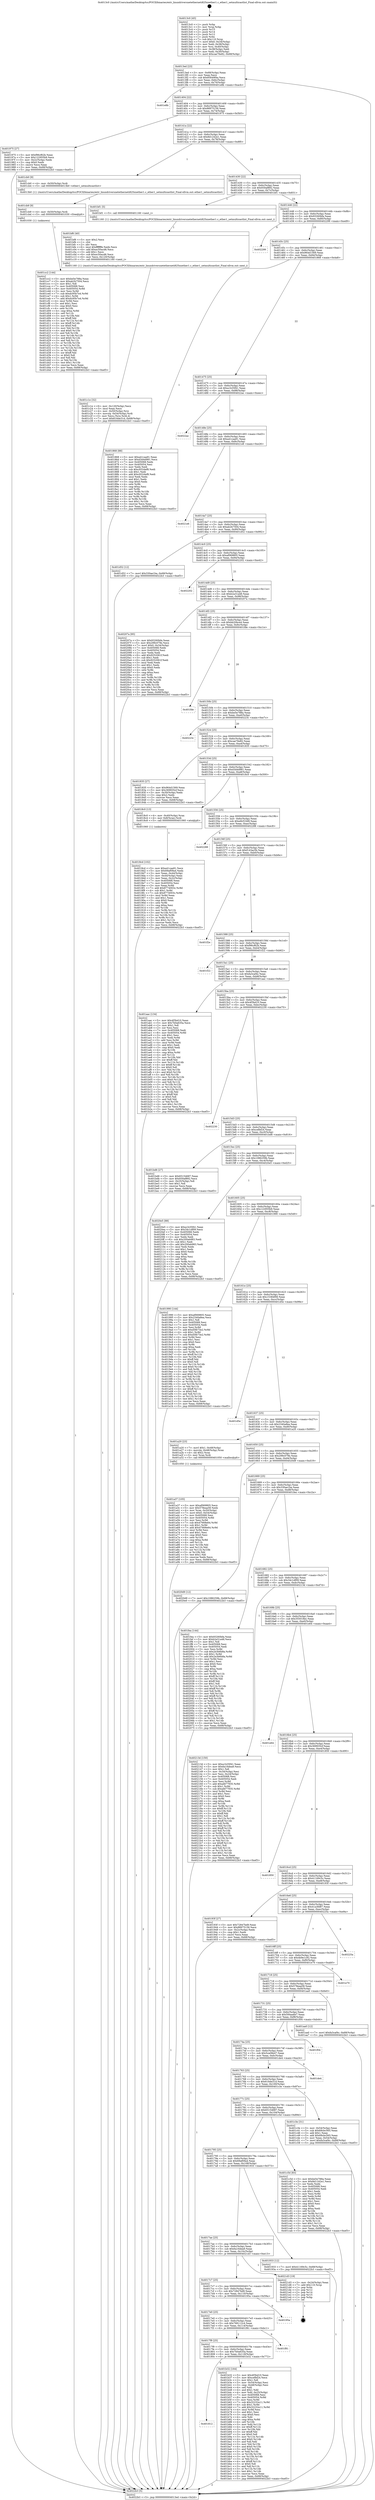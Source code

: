 digraph "0x4013c0" {
  label = "0x4013c0 (/mnt/c/Users/mathe/Desktop/tcc/POCII/binaries/extr_linuxdriversnetetherneti825xxether1.c_ether1_setmulticastlist_Final-ollvm.out::main(0))"
  labelloc = "t"
  node[shape=record]

  Entry [label="",width=0.3,height=0.3,shape=circle,fillcolor=black,style=filled]
  "0x4013ed" [label="{
     0x4013ed [23]\l
     | [instrs]\l
     &nbsp;&nbsp;0x4013ed \<+3\>: mov -0x68(%rbp),%eax\l
     &nbsp;&nbsp;0x4013f0 \<+2\>: mov %eax,%ecx\l
     &nbsp;&nbsp;0x4013f2 \<+6\>: sub $0x85649f4a,%ecx\l
     &nbsp;&nbsp;0x4013f8 \<+3\>: mov %eax,-0x6c(%rbp)\l
     &nbsp;&nbsp;0x4013fb \<+3\>: mov %ecx,-0x70(%rbp)\l
     &nbsp;&nbsp;0x4013fe \<+6\>: je 0000000000401e8b \<main+0xacb\>\l
  }"]
  "0x401e8b" [label="{
     0x401e8b\l
  }", style=dashed]
  "0x401404" [label="{
     0x401404 [22]\l
     | [instrs]\l
     &nbsp;&nbsp;0x401404 \<+5\>: jmp 0000000000401409 \<main+0x49\>\l
     &nbsp;&nbsp;0x401409 \<+3\>: mov -0x6c(%rbp),%eax\l
     &nbsp;&nbsp;0x40140c \<+5\>: sub $0x88975156,%eax\l
     &nbsp;&nbsp;0x401411 \<+3\>: mov %eax,-0x74(%rbp)\l
     &nbsp;&nbsp;0x401414 \<+6\>: je 0000000000401975 \<main+0x5b5\>\l
  }"]
  Exit [label="",width=0.3,height=0.3,shape=circle,fillcolor=black,style=filled,peripheries=2]
  "0x401975" [label="{
     0x401975 [27]\l
     | [instrs]\l
     &nbsp;&nbsp;0x401975 \<+5\>: mov $0xf96cf62b,%eax\l
     &nbsp;&nbsp;0x40197a \<+5\>: mov $0x122955b9,%ecx\l
     &nbsp;&nbsp;0x40197f \<+3\>: mov -0x2c(%rbp),%edx\l
     &nbsp;&nbsp;0x401982 \<+3\>: cmp $0x0,%edx\l
     &nbsp;&nbsp;0x401985 \<+3\>: cmove %ecx,%eax\l
     &nbsp;&nbsp;0x401988 \<+3\>: mov %eax,-0x68(%rbp)\l
     &nbsp;&nbsp;0x40198b \<+5\>: jmp 00000000004022b3 \<main+0xef3\>\l
  }"]
  "0x40141a" [label="{
     0x40141a [22]\l
     | [instrs]\l
     &nbsp;&nbsp;0x40141a \<+5\>: jmp 000000000040141f \<main+0x5f\>\l
     &nbsp;&nbsp;0x40141f \<+3\>: mov -0x6c(%rbp),%eax\l
     &nbsp;&nbsp;0x401422 \<+5\>: sub $0x8d1242e1,%eax\l
     &nbsp;&nbsp;0x401427 \<+3\>: mov %eax,-0x78(%rbp)\l
     &nbsp;&nbsp;0x40142a \<+6\>: je 0000000000401cb0 \<main+0x8f0\>\l
  }"]
  "0x401cc2" [label="{
     0x401cc2 [144]\l
     | [instrs]\l
     &nbsp;&nbsp;0x401cc2 \<+5\>: mov $0xbe5e788a,%eax\l
     &nbsp;&nbsp;0x401cc7 \<+5\>: mov $0xab2b7504,%ecx\l
     &nbsp;&nbsp;0x401ccc \<+2\>: mov $0x1,%dl\l
     &nbsp;&nbsp;0x401cce \<+7\>: mov 0x405068,%esi\l
     &nbsp;&nbsp;0x401cd5 \<+8\>: mov 0x405054,%r8d\l
     &nbsp;&nbsp;0x401cdd \<+3\>: mov %esi,%r9d\l
     &nbsp;&nbsp;0x401ce0 \<+7\>: sub $0xdc95b7e4,%r9d\l
     &nbsp;&nbsp;0x401ce7 \<+4\>: sub $0x1,%r9d\l
     &nbsp;&nbsp;0x401ceb \<+7\>: add $0xdc95b7e4,%r9d\l
     &nbsp;&nbsp;0x401cf2 \<+4\>: imul %r9d,%esi\l
     &nbsp;&nbsp;0x401cf6 \<+3\>: and $0x1,%esi\l
     &nbsp;&nbsp;0x401cf9 \<+3\>: cmp $0x0,%esi\l
     &nbsp;&nbsp;0x401cfc \<+4\>: sete %r10b\l
     &nbsp;&nbsp;0x401d00 \<+4\>: cmp $0xa,%r8d\l
     &nbsp;&nbsp;0x401d04 \<+4\>: setl %r11b\l
     &nbsp;&nbsp;0x401d08 \<+3\>: mov %r10b,%bl\l
     &nbsp;&nbsp;0x401d0b \<+3\>: xor $0xff,%bl\l
     &nbsp;&nbsp;0x401d0e \<+3\>: mov %r11b,%r14b\l
     &nbsp;&nbsp;0x401d11 \<+4\>: xor $0xff,%r14b\l
     &nbsp;&nbsp;0x401d15 \<+3\>: xor $0x0,%dl\l
     &nbsp;&nbsp;0x401d18 \<+3\>: mov %bl,%r15b\l
     &nbsp;&nbsp;0x401d1b \<+4\>: and $0x0,%r15b\l
     &nbsp;&nbsp;0x401d1f \<+3\>: and %dl,%r10b\l
     &nbsp;&nbsp;0x401d22 \<+3\>: mov %r14b,%r12b\l
     &nbsp;&nbsp;0x401d25 \<+4\>: and $0x0,%r12b\l
     &nbsp;&nbsp;0x401d29 \<+3\>: and %dl,%r11b\l
     &nbsp;&nbsp;0x401d2c \<+3\>: or %r10b,%r15b\l
     &nbsp;&nbsp;0x401d2f \<+3\>: or %r11b,%r12b\l
     &nbsp;&nbsp;0x401d32 \<+3\>: xor %r12b,%r15b\l
     &nbsp;&nbsp;0x401d35 \<+3\>: or %r14b,%bl\l
     &nbsp;&nbsp;0x401d38 \<+3\>: xor $0xff,%bl\l
     &nbsp;&nbsp;0x401d3b \<+3\>: or $0x0,%dl\l
     &nbsp;&nbsp;0x401d3e \<+2\>: and %dl,%bl\l
     &nbsp;&nbsp;0x401d40 \<+3\>: or %bl,%r15b\l
     &nbsp;&nbsp;0x401d43 \<+4\>: test $0x1,%r15b\l
     &nbsp;&nbsp;0x401d47 \<+3\>: cmovne %ecx,%eax\l
     &nbsp;&nbsp;0x401d4a \<+3\>: mov %eax,-0x68(%rbp)\l
     &nbsp;&nbsp;0x401d4d \<+5\>: jmp 00000000004022b3 \<main+0xef3\>\l
  }"]
  "0x401cb0" [label="{
     0x401cb0 [9]\l
     | [instrs]\l
     &nbsp;&nbsp;0x401cb0 \<+4\>: mov -0x50(%rbp),%rdi\l
     &nbsp;&nbsp;0x401cb4 \<+5\>: call 00000000004013b0 \<ether1_setmulticastlist\>\l
     | [calls]\l
     &nbsp;&nbsp;0x4013b0 \{1\} (/mnt/c/Users/mathe/Desktop/tcc/POCII/binaries/extr_linuxdriversnetetherneti825xxether1.c_ether1_setmulticastlist_Final-ollvm.out::ether1_setmulticastlist)\l
  }"]
  "0x401430" [label="{
     0x401430 [22]\l
     | [instrs]\l
     &nbsp;&nbsp;0x401430 \<+5\>: jmp 0000000000401435 \<main+0x75\>\l
     &nbsp;&nbsp;0x401435 \<+3\>: mov -0x6c(%rbp),%eax\l
     &nbsp;&nbsp;0x401438 \<+5\>: sub $0x930af892,%eax\l
     &nbsp;&nbsp;0x40143d \<+3\>: mov %eax,-0x7c(%rbp)\l
     &nbsp;&nbsp;0x401440 \<+6\>: je 0000000000401bf1 \<main+0x831\>\l
  }"]
  "0x401cb9" [label="{
     0x401cb9 [9]\l
     | [instrs]\l
     &nbsp;&nbsp;0x401cb9 \<+4\>: mov -0x50(%rbp),%rdi\l
     &nbsp;&nbsp;0x401cbd \<+5\>: call 0000000000401030 \<free@plt\>\l
     | [calls]\l
     &nbsp;&nbsp;0x401030 \{1\} (unknown)\l
  }"]
  "0x401bf1" [label="{
     0x401bf1 [5]\l
     | [instrs]\l
     &nbsp;&nbsp;0x401bf1 \<+5\>: call 0000000000401160 \<next_i\>\l
     | [calls]\l
     &nbsp;&nbsp;0x401160 \{1\} (/mnt/c/Users/mathe/Desktop/tcc/POCII/binaries/extr_linuxdriversnetetherneti825xxether1.c_ether1_setmulticastlist_Final-ollvm.out::next_i)\l
  }"]
  "0x401446" [label="{
     0x401446 [22]\l
     | [instrs]\l
     &nbsp;&nbsp;0x401446 \<+5\>: jmp 000000000040144b \<main+0x8b\>\l
     &nbsp;&nbsp;0x40144b \<+3\>: mov -0x6c(%rbp),%eax\l
     &nbsp;&nbsp;0x40144e \<+5\>: sub $0x93260bfa,%eax\l
     &nbsp;&nbsp;0x401453 \<+3\>: mov %eax,-0x80(%rbp)\l
     &nbsp;&nbsp;0x401456 \<+6\>: je 0000000000402299 \<main+0xed9\>\l
  }"]
  "0x401c1e" [label="{
     0x401c1e [32]\l
     | [instrs]\l
     &nbsp;&nbsp;0x401c1e \<+6\>: mov -0x120(%rbp),%ecx\l
     &nbsp;&nbsp;0x401c24 \<+3\>: imul %eax,%ecx\l
     &nbsp;&nbsp;0x401c27 \<+4\>: mov -0x50(%rbp),%rsi\l
     &nbsp;&nbsp;0x401c2b \<+4\>: movslq -0x54(%rbp),%rdi\l
     &nbsp;&nbsp;0x401c2f \<+3\>: mov %ecx,(%rsi,%rdi,4)\l
     &nbsp;&nbsp;0x401c32 \<+7\>: movl $0x616de31d,-0x68(%rbp)\l
     &nbsp;&nbsp;0x401c39 \<+5\>: jmp 00000000004022b3 \<main+0xef3\>\l
  }"]
  "0x402299" [label="{
     0x402299\l
  }", style=dashed]
  "0x40145c" [label="{
     0x40145c [25]\l
     | [instrs]\l
     &nbsp;&nbsp;0x40145c \<+5\>: jmp 0000000000401461 \<main+0xa1\>\l
     &nbsp;&nbsp;0x401461 \<+3\>: mov -0x6c(%rbp),%eax\l
     &nbsp;&nbsp;0x401464 \<+5\>: sub $0x964d1569,%eax\l
     &nbsp;&nbsp;0x401469 \<+6\>: mov %eax,-0x84(%rbp)\l
     &nbsp;&nbsp;0x40146f \<+6\>: je 0000000000401868 \<main+0x4a8\>\l
  }"]
  "0x401bf6" [label="{
     0x401bf6 [40]\l
     | [instrs]\l
     &nbsp;&nbsp;0x401bf6 \<+5\>: mov $0x2,%ecx\l
     &nbsp;&nbsp;0x401bfb \<+1\>: cltd\l
     &nbsp;&nbsp;0x401bfc \<+2\>: idiv %ecx\l
     &nbsp;&nbsp;0x401bfe \<+6\>: imul $0xfffffffe,%edx,%ecx\l
     &nbsp;&nbsp;0x401c04 \<+6\>: add $0xec50acd6,%ecx\l
     &nbsp;&nbsp;0x401c0a \<+3\>: add $0x1,%ecx\l
     &nbsp;&nbsp;0x401c0d \<+6\>: sub $0xec50acd6,%ecx\l
     &nbsp;&nbsp;0x401c13 \<+6\>: mov %ecx,-0x120(%rbp)\l
     &nbsp;&nbsp;0x401c19 \<+5\>: call 0000000000401160 \<next_i\>\l
     | [calls]\l
     &nbsp;&nbsp;0x401160 \{1\} (/mnt/c/Users/mathe/Desktop/tcc/POCII/binaries/extr_linuxdriversnetetherneti825xxether1.c_ether1_setmulticastlist_Final-ollvm.out::next_i)\l
  }"]
  "0x401868" [label="{
     0x401868 [88]\l
     | [instrs]\l
     &nbsp;&nbsp;0x401868 \<+5\>: mov $0xa41caa91,%eax\l
     &nbsp;&nbsp;0x40186d \<+5\>: mov $0xd3d4d981,%ecx\l
     &nbsp;&nbsp;0x401872 \<+7\>: mov 0x405068,%edx\l
     &nbsp;&nbsp;0x401879 \<+7\>: mov 0x405054,%esi\l
     &nbsp;&nbsp;0x401880 \<+2\>: mov %edx,%edi\l
     &nbsp;&nbsp;0x401882 \<+6\>: sub $0xc932def8,%edi\l
     &nbsp;&nbsp;0x401888 \<+3\>: sub $0x1,%edi\l
     &nbsp;&nbsp;0x40188b \<+6\>: add $0xc932def8,%edi\l
     &nbsp;&nbsp;0x401891 \<+3\>: imul %edi,%edx\l
     &nbsp;&nbsp;0x401894 \<+3\>: and $0x1,%edx\l
     &nbsp;&nbsp;0x401897 \<+3\>: cmp $0x0,%edx\l
     &nbsp;&nbsp;0x40189a \<+4\>: sete %r8b\l
     &nbsp;&nbsp;0x40189e \<+3\>: cmp $0xa,%esi\l
     &nbsp;&nbsp;0x4018a1 \<+4\>: setl %r9b\l
     &nbsp;&nbsp;0x4018a5 \<+3\>: mov %r8b,%r10b\l
     &nbsp;&nbsp;0x4018a8 \<+3\>: and %r9b,%r10b\l
     &nbsp;&nbsp;0x4018ab \<+3\>: xor %r9b,%r8b\l
     &nbsp;&nbsp;0x4018ae \<+3\>: or %r8b,%r10b\l
     &nbsp;&nbsp;0x4018b1 \<+4\>: test $0x1,%r10b\l
     &nbsp;&nbsp;0x4018b5 \<+3\>: cmovne %ecx,%eax\l
     &nbsp;&nbsp;0x4018b8 \<+3\>: mov %eax,-0x68(%rbp)\l
     &nbsp;&nbsp;0x4018bb \<+5\>: jmp 00000000004022b3 \<main+0xef3\>\l
  }"]
  "0x401475" [label="{
     0x401475 [25]\l
     | [instrs]\l
     &nbsp;&nbsp;0x401475 \<+5\>: jmp 000000000040147a \<main+0xba\>\l
     &nbsp;&nbsp;0x40147a \<+3\>: mov -0x6c(%rbp),%eax\l
     &nbsp;&nbsp;0x40147d \<+5\>: sub $0xa1b35f41,%eax\l
     &nbsp;&nbsp;0x401482 \<+6\>: mov %eax,-0x88(%rbp)\l
     &nbsp;&nbsp;0x401488 \<+6\>: je 00000000004022ac \<main+0xeec\>\l
  }"]
  "0x401812" [label="{
     0x401812\l
  }", style=dashed]
  "0x4022ac" [label="{
     0x4022ac\l
  }", style=dashed]
  "0x40148e" [label="{
     0x40148e [25]\l
     | [instrs]\l
     &nbsp;&nbsp;0x40148e \<+5\>: jmp 0000000000401493 \<main+0xd3\>\l
     &nbsp;&nbsp;0x401493 \<+3\>: mov -0x6c(%rbp),%eax\l
     &nbsp;&nbsp;0x401496 \<+5\>: sub $0xa41caa91,%eax\l
     &nbsp;&nbsp;0x40149b \<+6\>: mov %eax,-0x8c(%rbp)\l
     &nbsp;&nbsp;0x4014a1 \<+6\>: je 00000000004021e6 \<main+0xe26\>\l
  }"]
  "0x401b32" [label="{
     0x401b32 [164]\l
     | [instrs]\l
     &nbsp;&nbsp;0x401b32 \<+5\>: mov $0x4f3bd10,%eax\l
     &nbsp;&nbsp;0x401b37 \<+5\>: mov $0xcefbf24,%ecx\l
     &nbsp;&nbsp;0x401b3c \<+2\>: mov $0x1,%dl\l
     &nbsp;&nbsp;0x401b3e \<+3\>: mov -0x54(%rbp),%esi\l
     &nbsp;&nbsp;0x401b41 \<+3\>: cmp -0x48(%rbp),%esi\l
     &nbsp;&nbsp;0x401b44 \<+4\>: setl %dil\l
     &nbsp;&nbsp;0x401b48 \<+4\>: and $0x1,%dil\l
     &nbsp;&nbsp;0x401b4c \<+4\>: mov %dil,-0x25(%rbp)\l
     &nbsp;&nbsp;0x401b50 \<+7\>: mov 0x405068,%esi\l
     &nbsp;&nbsp;0x401b57 \<+8\>: mov 0x405054,%r8d\l
     &nbsp;&nbsp;0x401b5f \<+3\>: mov %esi,%r9d\l
     &nbsp;&nbsp;0x401b62 \<+7\>: sub $0x32232e11,%r9d\l
     &nbsp;&nbsp;0x401b69 \<+4\>: sub $0x1,%r9d\l
     &nbsp;&nbsp;0x401b6d \<+7\>: add $0x32232e11,%r9d\l
     &nbsp;&nbsp;0x401b74 \<+4\>: imul %r9d,%esi\l
     &nbsp;&nbsp;0x401b78 \<+3\>: and $0x1,%esi\l
     &nbsp;&nbsp;0x401b7b \<+3\>: cmp $0x0,%esi\l
     &nbsp;&nbsp;0x401b7e \<+4\>: sete %dil\l
     &nbsp;&nbsp;0x401b82 \<+4\>: cmp $0xa,%r8d\l
     &nbsp;&nbsp;0x401b86 \<+4\>: setl %r10b\l
     &nbsp;&nbsp;0x401b8a \<+3\>: mov %dil,%r11b\l
     &nbsp;&nbsp;0x401b8d \<+4\>: xor $0xff,%r11b\l
     &nbsp;&nbsp;0x401b91 \<+3\>: mov %r10b,%bl\l
     &nbsp;&nbsp;0x401b94 \<+3\>: xor $0xff,%bl\l
     &nbsp;&nbsp;0x401b97 \<+3\>: xor $0x0,%dl\l
     &nbsp;&nbsp;0x401b9a \<+3\>: mov %r11b,%r14b\l
     &nbsp;&nbsp;0x401b9d \<+4\>: and $0x0,%r14b\l
     &nbsp;&nbsp;0x401ba1 \<+3\>: and %dl,%dil\l
     &nbsp;&nbsp;0x401ba4 \<+3\>: mov %bl,%r15b\l
     &nbsp;&nbsp;0x401ba7 \<+4\>: and $0x0,%r15b\l
     &nbsp;&nbsp;0x401bab \<+3\>: and %dl,%r10b\l
     &nbsp;&nbsp;0x401bae \<+3\>: or %dil,%r14b\l
     &nbsp;&nbsp;0x401bb1 \<+3\>: or %r10b,%r15b\l
     &nbsp;&nbsp;0x401bb4 \<+3\>: xor %r15b,%r14b\l
     &nbsp;&nbsp;0x401bb7 \<+3\>: or %bl,%r11b\l
     &nbsp;&nbsp;0x401bba \<+4\>: xor $0xff,%r11b\l
     &nbsp;&nbsp;0x401bbe \<+3\>: or $0x0,%dl\l
     &nbsp;&nbsp;0x401bc1 \<+3\>: and %dl,%r11b\l
     &nbsp;&nbsp;0x401bc4 \<+3\>: or %r11b,%r14b\l
     &nbsp;&nbsp;0x401bc7 \<+4\>: test $0x1,%r14b\l
     &nbsp;&nbsp;0x401bcb \<+3\>: cmovne %ecx,%eax\l
     &nbsp;&nbsp;0x401bce \<+3\>: mov %eax,-0x68(%rbp)\l
     &nbsp;&nbsp;0x401bd1 \<+5\>: jmp 00000000004022b3 \<main+0xef3\>\l
  }"]
  "0x4021e6" [label="{
     0x4021e6\l
  }", style=dashed]
  "0x4014a7" [label="{
     0x4014a7 [25]\l
     | [instrs]\l
     &nbsp;&nbsp;0x4014a7 \<+5\>: jmp 00000000004014ac \<main+0xec\>\l
     &nbsp;&nbsp;0x4014ac \<+3\>: mov -0x6c(%rbp),%eax\l
     &nbsp;&nbsp;0x4014af \<+5\>: sub $0xab2b7504,%eax\l
     &nbsp;&nbsp;0x4014b4 \<+6\>: mov %eax,-0x90(%rbp)\l
     &nbsp;&nbsp;0x4014ba \<+6\>: je 0000000000401d52 \<main+0x992\>\l
  }"]
  "0x4017f9" [label="{
     0x4017f9 [25]\l
     | [instrs]\l
     &nbsp;&nbsp;0x4017f9 \<+5\>: jmp 00000000004017fe \<main+0x43e\>\l
     &nbsp;&nbsp;0x4017fe \<+3\>: mov -0x6c(%rbp),%eax\l
     &nbsp;&nbsp;0x401801 \<+5\>: sub $0x7b0a635a,%eax\l
     &nbsp;&nbsp;0x401806 \<+6\>: mov %eax,-0x118(%rbp)\l
     &nbsp;&nbsp;0x40180c \<+6\>: je 0000000000401b32 \<main+0x772\>\l
  }"]
  "0x401d52" [label="{
     0x401d52 [12]\l
     | [instrs]\l
     &nbsp;&nbsp;0x401d52 \<+7\>: movl $0x330ae1ba,-0x68(%rbp)\l
     &nbsp;&nbsp;0x401d59 \<+5\>: jmp 00000000004022b3 \<main+0xef3\>\l
  }"]
  "0x4014c0" [label="{
     0x4014c0 [25]\l
     | [instrs]\l
     &nbsp;&nbsp;0x4014c0 \<+5\>: jmp 00000000004014c5 \<main+0x105\>\l
     &nbsp;&nbsp;0x4014c5 \<+3\>: mov -0x6c(%rbp),%eax\l
     &nbsp;&nbsp;0x4014c8 \<+5\>: sub $0xaf069805,%eax\l
     &nbsp;&nbsp;0x4014cd \<+6\>: mov %eax,-0x94(%rbp)\l
     &nbsp;&nbsp;0x4014d3 \<+6\>: je 0000000000402202 \<main+0xe42\>\l
  }"]
  "0x401f81" [label="{
     0x401f81\l
  }", style=dashed]
  "0x402202" [label="{
     0x402202\l
  }", style=dashed]
  "0x4014d9" [label="{
     0x4014d9 [25]\l
     | [instrs]\l
     &nbsp;&nbsp;0x4014d9 \<+5\>: jmp 00000000004014de \<main+0x11e\>\l
     &nbsp;&nbsp;0x4014de \<+3\>: mov -0x6c(%rbp),%eax\l
     &nbsp;&nbsp;0x4014e1 \<+5\>: sub $0xb2a31a48,%eax\l
     &nbsp;&nbsp;0x4014e6 \<+6\>: mov %eax,-0x98(%rbp)\l
     &nbsp;&nbsp;0x4014ec \<+6\>: je 000000000040207a \<main+0xcba\>\l
  }"]
  "0x4017e0" [label="{
     0x4017e0 [25]\l
     | [instrs]\l
     &nbsp;&nbsp;0x4017e0 \<+5\>: jmp 00000000004017e5 \<main+0x425\>\l
     &nbsp;&nbsp;0x4017e5 \<+3\>: mov -0x6c(%rbp),%eax\l
     &nbsp;&nbsp;0x4017e8 \<+5\>: sub $0x768112c4,%eax\l
     &nbsp;&nbsp;0x4017ed \<+6\>: mov %eax,-0x114(%rbp)\l
     &nbsp;&nbsp;0x4017f3 \<+6\>: je 0000000000401f81 \<main+0xbc1\>\l
  }"]
  "0x40207a" [label="{
     0x40207a [95]\l
     | [instrs]\l
     &nbsp;&nbsp;0x40207a \<+5\>: mov $0x93260bfa,%eax\l
     &nbsp;&nbsp;0x40207f \<+5\>: mov $0x299c079e,%ecx\l
     &nbsp;&nbsp;0x402084 \<+7\>: movl $0x0,-0x34(%rbp)\l
     &nbsp;&nbsp;0x40208b \<+7\>: mov 0x405068,%edx\l
     &nbsp;&nbsp;0x402092 \<+7\>: mov 0x405054,%esi\l
     &nbsp;&nbsp;0x402099 \<+2\>: mov %edx,%edi\l
     &nbsp;&nbsp;0x40209b \<+6\>: add $0x9252061f,%edi\l
     &nbsp;&nbsp;0x4020a1 \<+3\>: sub $0x1,%edi\l
     &nbsp;&nbsp;0x4020a4 \<+6\>: sub $0x9252061f,%edi\l
     &nbsp;&nbsp;0x4020aa \<+3\>: imul %edi,%edx\l
     &nbsp;&nbsp;0x4020ad \<+3\>: and $0x1,%edx\l
     &nbsp;&nbsp;0x4020b0 \<+3\>: cmp $0x0,%edx\l
     &nbsp;&nbsp;0x4020b3 \<+4\>: sete %r8b\l
     &nbsp;&nbsp;0x4020b7 \<+3\>: cmp $0xa,%esi\l
     &nbsp;&nbsp;0x4020ba \<+4\>: setl %r9b\l
     &nbsp;&nbsp;0x4020be \<+3\>: mov %r8b,%r10b\l
     &nbsp;&nbsp;0x4020c1 \<+3\>: and %r9b,%r10b\l
     &nbsp;&nbsp;0x4020c4 \<+3\>: xor %r9b,%r8b\l
     &nbsp;&nbsp;0x4020c7 \<+3\>: or %r8b,%r10b\l
     &nbsp;&nbsp;0x4020ca \<+4\>: test $0x1,%r10b\l
     &nbsp;&nbsp;0x4020ce \<+3\>: cmovne %ecx,%eax\l
     &nbsp;&nbsp;0x4020d1 \<+3\>: mov %eax,-0x68(%rbp)\l
     &nbsp;&nbsp;0x4020d4 \<+5\>: jmp 00000000004022b3 \<main+0xef3\>\l
  }"]
  "0x4014f2" [label="{
     0x4014f2 [25]\l
     | [instrs]\l
     &nbsp;&nbsp;0x4014f2 \<+5\>: jmp 00000000004014f7 \<main+0x137\>\l
     &nbsp;&nbsp;0x4014f7 \<+3\>: mov -0x6c(%rbp),%eax\l
     &nbsp;&nbsp;0x4014fa \<+5\>: sub $0xbb20bce4,%eax\l
     &nbsp;&nbsp;0x4014ff \<+6\>: mov %eax,-0x9c(%rbp)\l
     &nbsp;&nbsp;0x401505 \<+6\>: je 0000000000401fde \<main+0xc1e\>\l
  }"]
  "0x40195a" [label="{
     0x40195a\l
  }", style=dashed]
  "0x401fde" [label="{
     0x401fde\l
  }", style=dashed]
  "0x40150b" [label="{
     0x40150b [25]\l
     | [instrs]\l
     &nbsp;&nbsp;0x40150b \<+5\>: jmp 0000000000401510 \<main+0x150\>\l
     &nbsp;&nbsp;0x401510 \<+3\>: mov -0x6c(%rbp),%eax\l
     &nbsp;&nbsp;0x401513 \<+5\>: sub $0xbe5e788a,%eax\l
     &nbsp;&nbsp;0x401518 \<+6\>: mov %eax,-0xa0(%rbp)\l
     &nbsp;&nbsp;0x40151e \<+6\>: je 000000000040223c \<main+0xe7c\>\l
  }"]
  "0x4017c7" [label="{
     0x4017c7 [25]\l
     | [instrs]\l
     &nbsp;&nbsp;0x4017c7 \<+5\>: jmp 00000000004017cc \<main+0x40c\>\l
     &nbsp;&nbsp;0x4017cc \<+3\>: mov -0x6c(%rbp),%eax\l
     &nbsp;&nbsp;0x4017cf \<+5\>: sub $0x72847bd9,%eax\l
     &nbsp;&nbsp;0x4017d4 \<+6\>: mov %eax,-0x110(%rbp)\l
     &nbsp;&nbsp;0x4017da \<+6\>: je 000000000040195a \<main+0x59a\>\l
  }"]
  "0x40223c" [label="{
     0x40223c\l
  }", style=dashed]
  "0x401524" [label="{
     0x401524 [25]\l
     | [instrs]\l
     &nbsp;&nbsp;0x401524 \<+5\>: jmp 0000000000401529 \<main+0x169\>\l
     &nbsp;&nbsp;0x401529 \<+3\>: mov -0x6c(%rbp),%eax\l
     &nbsp;&nbsp;0x40152c \<+5\>: sub $0xcae76e82,%eax\l
     &nbsp;&nbsp;0x401531 \<+6\>: mov %eax,-0xa4(%rbp)\l
     &nbsp;&nbsp;0x401537 \<+6\>: je 0000000000401835 \<main+0x475\>\l
  }"]
  "0x4021d3" [label="{
     0x4021d3 [19]\l
     | [instrs]\l
     &nbsp;&nbsp;0x4021d3 \<+3\>: mov -0x24(%rbp),%eax\l
     &nbsp;&nbsp;0x4021d6 \<+7\>: add $0x110,%rsp\l
     &nbsp;&nbsp;0x4021dd \<+1\>: pop %rbx\l
     &nbsp;&nbsp;0x4021de \<+2\>: pop %r12\l
     &nbsp;&nbsp;0x4021e0 \<+2\>: pop %r14\l
     &nbsp;&nbsp;0x4021e2 \<+2\>: pop %r15\l
     &nbsp;&nbsp;0x4021e4 \<+1\>: pop %rbp\l
     &nbsp;&nbsp;0x4021e5 \<+1\>: ret\l
  }"]
  "0x401835" [label="{
     0x401835 [27]\l
     | [instrs]\l
     &nbsp;&nbsp;0x401835 \<+5\>: mov $0x964d1569,%eax\l
     &nbsp;&nbsp;0x40183a \<+5\>: mov $0x369935cf,%ecx\l
     &nbsp;&nbsp;0x40183f \<+3\>: mov -0x30(%rbp),%edx\l
     &nbsp;&nbsp;0x401842 \<+3\>: cmp $0x2,%edx\l
     &nbsp;&nbsp;0x401845 \<+3\>: cmovne %ecx,%eax\l
     &nbsp;&nbsp;0x401848 \<+3\>: mov %eax,-0x68(%rbp)\l
     &nbsp;&nbsp;0x40184b \<+5\>: jmp 00000000004022b3 \<main+0xef3\>\l
  }"]
  "0x40153d" [label="{
     0x40153d [25]\l
     | [instrs]\l
     &nbsp;&nbsp;0x40153d \<+5\>: jmp 0000000000401542 \<main+0x182\>\l
     &nbsp;&nbsp;0x401542 \<+3\>: mov -0x6c(%rbp),%eax\l
     &nbsp;&nbsp;0x401545 \<+5\>: sub $0xd3d4d981,%eax\l
     &nbsp;&nbsp;0x40154a \<+6\>: mov %eax,-0xa8(%rbp)\l
     &nbsp;&nbsp;0x401550 \<+6\>: je 00000000004018c0 \<main+0x500\>\l
  }"]
  "0x4022b3" [label="{
     0x4022b3 [5]\l
     | [instrs]\l
     &nbsp;&nbsp;0x4022b3 \<+5\>: jmp 00000000004013ed \<main+0x2d\>\l
  }"]
  "0x4013c0" [label="{
     0x4013c0 [45]\l
     | [instrs]\l
     &nbsp;&nbsp;0x4013c0 \<+1\>: push %rbp\l
     &nbsp;&nbsp;0x4013c1 \<+3\>: mov %rsp,%rbp\l
     &nbsp;&nbsp;0x4013c4 \<+2\>: push %r15\l
     &nbsp;&nbsp;0x4013c6 \<+2\>: push %r14\l
     &nbsp;&nbsp;0x4013c8 \<+2\>: push %r12\l
     &nbsp;&nbsp;0x4013ca \<+1\>: push %rbx\l
     &nbsp;&nbsp;0x4013cb \<+7\>: sub $0x110,%rsp\l
     &nbsp;&nbsp;0x4013d2 \<+7\>: movl $0x0,-0x34(%rbp)\l
     &nbsp;&nbsp;0x4013d9 \<+3\>: mov %edi,-0x38(%rbp)\l
     &nbsp;&nbsp;0x4013dc \<+4\>: mov %rsi,-0x40(%rbp)\l
     &nbsp;&nbsp;0x4013e0 \<+3\>: mov -0x38(%rbp),%edi\l
     &nbsp;&nbsp;0x4013e3 \<+3\>: mov %edi,-0x30(%rbp)\l
     &nbsp;&nbsp;0x4013e6 \<+7\>: movl $0xcae76e82,-0x68(%rbp)\l
  }"]
  "0x401a37" [label="{
     0x401a37 [105]\l
     | [instrs]\l
     &nbsp;&nbsp;0x401a37 \<+5\>: mov $0xaf069805,%ecx\l
     &nbsp;&nbsp;0x401a3c \<+5\>: mov $0x578eaa58,%edx\l
     &nbsp;&nbsp;0x401a41 \<+4\>: mov %rax,-0x50(%rbp)\l
     &nbsp;&nbsp;0x401a45 \<+7\>: movl $0x0,-0x54(%rbp)\l
     &nbsp;&nbsp;0x401a4c \<+7\>: mov 0x405068,%esi\l
     &nbsp;&nbsp;0x401a53 \<+8\>: mov 0x405054,%r8d\l
     &nbsp;&nbsp;0x401a5b \<+3\>: mov %esi,%r9d\l
     &nbsp;&nbsp;0x401a5e \<+7\>: sub $0x47668e64,%r9d\l
     &nbsp;&nbsp;0x401a65 \<+4\>: sub $0x1,%r9d\l
     &nbsp;&nbsp;0x401a69 \<+7\>: add $0x47668e64,%r9d\l
     &nbsp;&nbsp;0x401a70 \<+4\>: imul %r9d,%esi\l
     &nbsp;&nbsp;0x401a74 \<+3\>: and $0x1,%esi\l
     &nbsp;&nbsp;0x401a77 \<+3\>: cmp $0x0,%esi\l
     &nbsp;&nbsp;0x401a7a \<+4\>: sete %r10b\l
     &nbsp;&nbsp;0x401a7e \<+4\>: cmp $0xa,%r8d\l
     &nbsp;&nbsp;0x401a82 \<+4\>: setl %r11b\l
     &nbsp;&nbsp;0x401a86 \<+3\>: mov %r10b,%bl\l
     &nbsp;&nbsp;0x401a89 \<+3\>: and %r11b,%bl\l
     &nbsp;&nbsp;0x401a8c \<+3\>: xor %r11b,%r10b\l
     &nbsp;&nbsp;0x401a8f \<+3\>: or %r10b,%bl\l
     &nbsp;&nbsp;0x401a92 \<+3\>: test $0x1,%bl\l
     &nbsp;&nbsp;0x401a95 \<+3\>: cmovne %edx,%ecx\l
     &nbsp;&nbsp;0x401a98 \<+3\>: mov %ecx,-0x68(%rbp)\l
     &nbsp;&nbsp;0x401a9b \<+5\>: jmp 00000000004022b3 \<main+0xef3\>\l
  }"]
  "0x4018c0" [label="{
     0x4018c0 [13]\l
     | [instrs]\l
     &nbsp;&nbsp;0x4018c0 \<+4\>: mov -0x40(%rbp),%rax\l
     &nbsp;&nbsp;0x4018c4 \<+4\>: mov 0x8(%rax),%rdi\l
     &nbsp;&nbsp;0x4018c8 \<+5\>: call 0000000000401060 \<atoi@plt\>\l
     | [calls]\l
     &nbsp;&nbsp;0x401060 \{1\} (unknown)\l
  }"]
  "0x401556" [label="{
     0x401556 [25]\l
     | [instrs]\l
     &nbsp;&nbsp;0x401556 \<+5\>: jmp 000000000040155b \<main+0x19b\>\l
     &nbsp;&nbsp;0x40155b \<+3\>: mov -0x6c(%rbp),%eax\l
     &nbsp;&nbsp;0x40155e \<+5\>: sub $0xe8cf10d9,%eax\l
     &nbsp;&nbsp;0x401563 \<+6\>: mov %eax,-0xac(%rbp)\l
     &nbsp;&nbsp;0x401569 \<+6\>: je 0000000000402288 \<main+0xec8\>\l
  }"]
  "0x4018cd" [label="{
     0x4018cd [102]\l
     | [instrs]\l
     &nbsp;&nbsp;0x4018cd \<+5\>: mov $0xa41caa91,%ecx\l
     &nbsp;&nbsp;0x4018d2 \<+5\>: mov $0x69af09a4,%edx\l
     &nbsp;&nbsp;0x4018d7 \<+3\>: mov %eax,-0x44(%rbp)\l
     &nbsp;&nbsp;0x4018da \<+3\>: mov -0x44(%rbp),%eax\l
     &nbsp;&nbsp;0x4018dd \<+3\>: mov %eax,-0x2c(%rbp)\l
     &nbsp;&nbsp;0x4018e0 \<+7\>: mov 0x405068,%eax\l
     &nbsp;&nbsp;0x4018e7 \<+7\>: mov 0x405054,%esi\l
     &nbsp;&nbsp;0x4018ee \<+3\>: mov %eax,%r8d\l
     &nbsp;&nbsp;0x4018f1 \<+7\>: add $0x8774003c,%r8d\l
     &nbsp;&nbsp;0x4018f8 \<+4\>: sub $0x1,%r8d\l
     &nbsp;&nbsp;0x4018fc \<+7\>: sub $0x8774003c,%r8d\l
     &nbsp;&nbsp;0x401903 \<+4\>: imul %r8d,%eax\l
     &nbsp;&nbsp;0x401907 \<+3\>: and $0x1,%eax\l
     &nbsp;&nbsp;0x40190a \<+3\>: cmp $0x0,%eax\l
     &nbsp;&nbsp;0x40190d \<+4\>: sete %r9b\l
     &nbsp;&nbsp;0x401911 \<+3\>: cmp $0xa,%esi\l
     &nbsp;&nbsp;0x401914 \<+4\>: setl %r10b\l
     &nbsp;&nbsp;0x401918 \<+3\>: mov %r9b,%r11b\l
     &nbsp;&nbsp;0x40191b \<+3\>: and %r10b,%r11b\l
     &nbsp;&nbsp;0x40191e \<+3\>: xor %r10b,%r9b\l
     &nbsp;&nbsp;0x401921 \<+3\>: or %r9b,%r11b\l
     &nbsp;&nbsp;0x401924 \<+4\>: test $0x1,%r11b\l
     &nbsp;&nbsp;0x401928 \<+3\>: cmovne %edx,%ecx\l
     &nbsp;&nbsp;0x40192b \<+3\>: mov %ecx,-0x68(%rbp)\l
     &nbsp;&nbsp;0x40192e \<+5\>: jmp 00000000004022b3 \<main+0xef3\>\l
  }"]
  "0x4017ae" [label="{
     0x4017ae [25]\l
     | [instrs]\l
     &nbsp;&nbsp;0x4017ae \<+5\>: jmp 00000000004017b3 \<main+0x3f3\>\l
     &nbsp;&nbsp;0x4017b3 \<+3\>: mov -0x6c(%rbp),%eax\l
     &nbsp;&nbsp;0x4017b6 \<+5\>: sub $0x6a16dea9,%eax\l
     &nbsp;&nbsp;0x4017bb \<+6\>: mov %eax,-0x10c(%rbp)\l
     &nbsp;&nbsp;0x4017c1 \<+6\>: je 00000000004021d3 \<main+0xe13\>\l
  }"]
  "0x402288" [label="{
     0x402288\l
  }", style=dashed]
  "0x40156f" [label="{
     0x40156f [25]\l
     | [instrs]\l
     &nbsp;&nbsp;0x40156f \<+5\>: jmp 0000000000401574 \<main+0x1b4\>\l
     &nbsp;&nbsp;0x401574 \<+3\>: mov -0x6c(%rbp),%eax\l
     &nbsp;&nbsp;0x401577 \<+5\>: sub $0xf143ac5b,%eax\l
     &nbsp;&nbsp;0x40157c \<+6\>: mov %eax,-0xb0(%rbp)\l
     &nbsp;&nbsp;0x401582 \<+6\>: je 0000000000401f2e \<main+0xb6e\>\l
  }"]
  "0x401933" [label="{
     0x401933 [12]\l
     | [instrs]\l
     &nbsp;&nbsp;0x401933 \<+7\>: movl $0x41169c5c,-0x68(%rbp)\l
     &nbsp;&nbsp;0x40193a \<+5\>: jmp 00000000004022b3 \<main+0xef3\>\l
  }"]
  "0x401f2e" [label="{
     0x401f2e\l
  }", style=dashed]
  "0x401588" [label="{
     0x401588 [25]\l
     | [instrs]\l
     &nbsp;&nbsp;0x401588 \<+5\>: jmp 000000000040158d \<main+0x1cd\>\l
     &nbsp;&nbsp;0x40158d \<+3\>: mov -0x6c(%rbp),%eax\l
     &nbsp;&nbsp;0x401590 \<+5\>: sub $0xf96cf62b,%eax\l
     &nbsp;&nbsp;0x401595 \<+6\>: mov %eax,-0xb4(%rbp)\l
     &nbsp;&nbsp;0x40159b \<+6\>: je 0000000000401f22 \<main+0xb62\>\l
  }"]
  "0x401795" [label="{
     0x401795 [25]\l
     | [instrs]\l
     &nbsp;&nbsp;0x401795 \<+5\>: jmp 000000000040179a \<main+0x3da\>\l
     &nbsp;&nbsp;0x40179a \<+3\>: mov -0x6c(%rbp),%eax\l
     &nbsp;&nbsp;0x40179d \<+5\>: sub $0x69af09a4,%eax\l
     &nbsp;&nbsp;0x4017a2 \<+6\>: mov %eax,-0x108(%rbp)\l
     &nbsp;&nbsp;0x4017a8 \<+6\>: je 0000000000401933 \<main+0x573\>\l
  }"]
  "0x401f22" [label="{
     0x401f22\l
  }", style=dashed]
  "0x4015a1" [label="{
     0x4015a1 [25]\l
     | [instrs]\l
     &nbsp;&nbsp;0x4015a1 \<+5\>: jmp 00000000004015a6 \<main+0x1e6\>\l
     &nbsp;&nbsp;0x4015a6 \<+3\>: mov -0x6c(%rbp),%eax\l
     &nbsp;&nbsp;0x4015a9 \<+5\>: sub $0xfa3caf4c,%eax\l
     &nbsp;&nbsp;0x4015ae \<+6\>: mov %eax,-0xb8(%rbp)\l
     &nbsp;&nbsp;0x4015b4 \<+6\>: je 0000000000401aac \<main+0x6ec\>\l
  }"]
  "0x401c5d" [label="{
     0x401c5d [83]\l
     | [instrs]\l
     &nbsp;&nbsp;0x401c5d \<+5\>: mov $0xbe5e788a,%eax\l
     &nbsp;&nbsp;0x401c62 \<+5\>: mov $0x8d1242e1,%ecx\l
     &nbsp;&nbsp;0x401c67 \<+2\>: xor %edx,%edx\l
     &nbsp;&nbsp;0x401c69 \<+7\>: mov 0x405068,%esi\l
     &nbsp;&nbsp;0x401c70 \<+7\>: mov 0x405054,%edi\l
     &nbsp;&nbsp;0x401c77 \<+3\>: sub $0x1,%edx\l
     &nbsp;&nbsp;0x401c7a \<+3\>: mov %esi,%r8d\l
     &nbsp;&nbsp;0x401c7d \<+3\>: add %edx,%r8d\l
     &nbsp;&nbsp;0x401c80 \<+4\>: imul %r8d,%esi\l
     &nbsp;&nbsp;0x401c84 \<+3\>: and $0x1,%esi\l
     &nbsp;&nbsp;0x401c87 \<+3\>: cmp $0x0,%esi\l
     &nbsp;&nbsp;0x401c8a \<+4\>: sete %r9b\l
     &nbsp;&nbsp;0x401c8e \<+3\>: cmp $0xa,%edi\l
     &nbsp;&nbsp;0x401c91 \<+4\>: setl %r10b\l
     &nbsp;&nbsp;0x401c95 \<+3\>: mov %r9b,%r11b\l
     &nbsp;&nbsp;0x401c98 \<+3\>: and %r10b,%r11b\l
     &nbsp;&nbsp;0x401c9b \<+3\>: xor %r10b,%r9b\l
     &nbsp;&nbsp;0x401c9e \<+3\>: or %r9b,%r11b\l
     &nbsp;&nbsp;0x401ca1 \<+4\>: test $0x1,%r11b\l
     &nbsp;&nbsp;0x401ca5 \<+3\>: cmovne %ecx,%eax\l
     &nbsp;&nbsp;0x401ca8 \<+3\>: mov %eax,-0x68(%rbp)\l
     &nbsp;&nbsp;0x401cab \<+5\>: jmp 00000000004022b3 \<main+0xef3\>\l
  }"]
  "0x401aac" [label="{
     0x401aac [134]\l
     | [instrs]\l
     &nbsp;&nbsp;0x401aac \<+5\>: mov $0x4f3bd10,%eax\l
     &nbsp;&nbsp;0x401ab1 \<+5\>: mov $0x7b0a635a,%ecx\l
     &nbsp;&nbsp;0x401ab6 \<+2\>: mov $0x1,%dl\l
     &nbsp;&nbsp;0x401ab8 \<+2\>: xor %esi,%esi\l
     &nbsp;&nbsp;0x401aba \<+7\>: mov 0x405068,%edi\l
     &nbsp;&nbsp;0x401ac1 \<+8\>: mov 0x405054,%r8d\l
     &nbsp;&nbsp;0x401ac9 \<+3\>: sub $0x1,%esi\l
     &nbsp;&nbsp;0x401acc \<+3\>: mov %edi,%r9d\l
     &nbsp;&nbsp;0x401acf \<+3\>: add %esi,%r9d\l
     &nbsp;&nbsp;0x401ad2 \<+4\>: imul %r9d,%edi\l
     &nbsp;&nbsp;0x401ad6 \<+3\>: and $0x1,%edi\l
     &nbsp;&nbsp;0x401ad9 \<+3\>: cmp $0x0,%edi\l
     &nbsp;&nbsp;0x401adc \<+4\>: sete %r10b\l
     &nbsp;&nbsp;0x401ae0 \<+4\>: cmp $0xa,%r8d\l
     &nbsp;&nbsp;0x401ae4 \<+4\>: setl %r11b\l
     &nbsp;&nbsp;0x401ae8 \<+3\>: mov %r10b,%bl\l
     &nbsp;&nbsp;0x401aeb \<+3\>: xor $0xff,%bl\l
     &nbsp;&nbsp;0x401aee \<+3\>: mov %r11b,%r14b\l
     &nbsp;&nbsp;0x401af1 \<+4\>: xor $0xff,%r14b\l
     &nbsp;&nbsp;0x401af5 \<+3\>: xor $0x0,%dl\l
     &nbsp;&nbsp;0x401af8 \<+3\>: mov %bl,%r15b\l
     &nbsp;&nbsp;0x401afb \<+4\>: and $0x0,%r15b\l
     &nbsp;&nbsp;0x401aff \<+3\>: and %dl,%r10b\l
     &nbsp;&nbsp;0x401b02 \<+3\>: mov %r14b,%r12b\l
     &nbsp;&nbsp;0x401b05 \<+4\>: and $0x0,%r12b\l
     &nbsp;&nbsp;0x401b09 \<+3\>: and %dl,%r11b\l
     &nbsp;&nbsp;0x401b0c \<+3\>: or %r10b,%r15b\l
     &nbsp;&nbsp;0x401b0f \<+3\>: or %r11b,%r12b\l
     &nbsp;&nbsp;0x401b12 \<+3\>: xor %r12b,%r15b\l
     &nbsp;&nbsp;0x401b15 \<+3\>: or %r14b,%bl\l
     &nbsp;&nbsp;0x401b18 \<+3\>: xor $0xff,%bl\l
     &nbsp;&nbsp;0x401b1b \<+3\>: or $0x0,%dl\l
     &nbsp;&nbsp;0x401b1e \<+2\>: and %dl,%bl\l
     &nbsp;&nbsp;0x401b20 \<+3\>: or %bl,%r15b\l
     &nbsp;&nbsp;0x401b23 \<+4\>: test $0x1,%r15b\l
     &nbsp;&nbsp;0x401b27 \<+3\>: cmovne %ecx,%eax\l
     &nbsp;&nbsp;0x401b2a \<+3\>: mov %eax,-0x68(%rbp)\l
     &nbsp;&nbsp;0x401b2d \<+5\>: jmp 00000000004022b3 \<main+0xef3\>\l
  }"]
  "0x4015ba" [label="{
     0x4015ba [25]\l
     | [instrs]\l
     &nbsp;&nbsp;0x4015ba \<+5\>: jmp 00000000004015bf \<main+0x1ff\>\l
     &nbsp;&nbsp;0x4015bf \<+3\>: mov -0x6c(%rbp),%eax\l
     &nbsp;&nbsp;0x4015c2 \<+5\>: sub $0x4f3bd10,%eax\l
     &nbsp;&nbsp;0x4015c7 \<+6\>: mov %eax,-0xbc(%rbp)\l
     &nbsp;&nbsp;0x4015cd \<+6\>: je 0000000000402230 \<main+0xe70\>\l
  }"]
  "0x40177c" [label="{
     0x40177c [25]\l
     | [instrs]\l
     &nbsp;&nbsp;0x40177c \<+5\>: jmp 0000000000401781 \<main+0x3c1\>\l
     &nbsp;&nbsp;0x401781 \<+3\>: mov -0x6c(%rbp),%eax\l
     &nbsp;&nbsp;0x401784 \<+5\>: sub $0x65154687,%eax\l
     &nbsp;&nbsp;0x401789 \<+6\>: mov %eax,-0x104(%rbp)\l
     &nbsp;&nbsp;0x40178f \<+6\>: je 0000000000401c5d \<main+0x89d\>\l
  }"]
  "0x402230" [label="{
     0x402230\l
  }", style=dashed]
  "0x4015d3" [label="{
     0x4015d3 [25]\l
     | [instrs]\l
     &nbsp;&nbsp;0x4015d3 \<+5\>: jmp 00000000004015d8 \<main+0x218\>\l
     &nbsp;&nbsp;0x4015d8 \<+3\>: mov -0x6c(%rbp),%eax\l
     &nbsp;&nbsp;0x4015db \<+5\>: sub $0xcefbf24,%eax\l
     &nbsp;&nbsp;0x4015e0 \<+6\>: mov %eax,-0xc0(%rbp)\l
     &nbsp;&nbsp;0x4015e6 \<+6\>: je 0000000000401bd6 \<main+0x816\>\l
  }"]
  "0x401c3e" [label="{
     0x401c3e [31]\l
     | [instrs]\l
     &nbsp;&nbsp;0x401c3e \<+3\>: mov -0x54(%rbp),%eax\l
     &nbsp;&nbsp;0x401c41 \<+5\>: sub $0x69cbc565,%eax\l
     &nbsp;&nbsp;0x401c46 \<+3\>: add $0x1,%eax\l
     &nbsp;&nbsp;0x401c49 \<+5\>: add $0x69cbc565,%eax\l
     &nbsp;&nbsp;0x401c4e \<+3\>: mov %eax,-0x54(%rbp)\l
     &nbsp;&nbsp;0x401c51 \<+7\>: movl $0xfa3caf4c,-0x68(%rbp)\l
     &nbsp;&nbsp;0x401c58 \<+5\>: jmp 00000000004022b3 \<main+0xef3\>\l
  }"]
  "0x401bd6" [label="{
     0x401bd6 [27]\l
     | [instrs]\l
     &nbsp;&nbsp;0x401bd6 \<+5\>: mov $0x65154687,%eax\l
     &nbsp;&nbsp;0x401bdb \<+5\>: mov $0x930af892,%ecx\l
     &nbsp;&nbsp;0x401be0 \<+3\>: mov -0x25(%rbp),%dl\l
     &nbsp;&nbsp;0x401be3 \<+3\>: test $0x1,%dl\l
     &nbsp;&nbsp;0x401be6 \<+3\>: cmovne %ecx,%eax\l
     &nbsp;&nbsp;0x401be9 \<+3\>: mov %eax,-0x68(%rbp)\l
     &nbsp;&nbsp;0x401bec \<+5\>: jmp 00000000004022b3 \<main+0xef3\>\l
  }"]
  "0x4015ec" [label="{
     0x4015ec [25]\l
     | [instrs]\l
     &nbsp;&nbsp;0x4015ec \<+5\>: jmp 00000000004015f1 \<main+0x231\>\l
     &nbsp;&nbsp;0x4015f1 \<+3\>: mov -0x6c(%rbp),%eax\l
     &nbsp;&nbsp;0x4015f4 \<+5\>: sub $0x1086259b,%eax\l
     &nbsp;&nbsp;0x4015f9 \<+6\>: mov %eax,-0xc4(%rbp)\l
     &nbsp;&nbsp;0x4015ff \<+6\>: je 00000000004020e5 \<main+0xd25\>\l
  }"]
  "0x401763" [label="{
     0x401763 [25]\l
     | [instrs]\l
     &nbsp;&nbsp;0x401763 \<+5\>: jmp 0000000000401768 \<main+0x3a8\>\l
     &nbsp;&nbsp;0x401768 \<+3\>: mov -0x6c(%rbp),%eax\l
     &nbsp;&nbsp;0x40176b \<+5\>: sub $0x616de31d,%eax\l
     &nbsp;&nbsp;0x401770 \<+6\>: mov %eax,-0x100(%rbp)\l
     &nbsp;&nbsp;0x401776 \<+6\>: je 0000000000401c3e \<main+0x87e\>\l
  }"]
  "0x4020e5" [label="{
     0x4020e5 [88]\l
     | [instrs]\l
     &nbsp;&nbsp;0x4020e5 \<+5\>: mov $0xa1b35f41,%eax\l
     &nbsp;&nbsp;0x4020ea \<+5\>: mov $0x34c1df09,%ecx\l
     &nbsp;&nbsp;0x4020ef \<+7\>: mov 0x405068,%edx\l
     &nbsp;&nbsp;0x4020f6 \<+7\>: mov 0x405054,%esi\l
     &nbsp;&nbsp;0x4020fd \<+2\>: mov %edx,%edi\l
     &nbsp;&nbsp;0x4020ff \<+6\>: sub $0x200ab983,%edi\l
     &nbsp;&nbsp;0x402105 \<+3\>: sub $0x1,%edi\l
     &nbsp;&nbsp;0x402108 \<+6\>: add $0x200ab983,%edi\l
     &nbsp;&nbsp;0x40210e \<+3\>: imul %edi,%edx\l
     &nbsp;&nbsp;0x402111 \<+3\>: and $0x1,%edx\l
     &nbsp;&nbsp;0x402114 \<+3\>: cmp $0x0,%edx\l
     &nbsp;&nbsp;0x402117 \<+4\>: sete %r8b\l
     &nbsp;&nbsp;0x40211b \<+3\>: cmp $0xa,%esi\l
     &nbsp;&nbsp;0x40211e \<+4\>: setl %r9b\l
     &nbsp;&nbsp;0x402122 \<+3\>: mov %r8b,%r10b\l
     &nbsp;&nbsp;0x402125 \<+3\>: and %r9b,%r10b\l
     &nbsp;&nbsp;0x402128 \<+3\>: xor %r9b,%r8b\l
     &nbsp;&nbsp;0x40212b \<+3\>: or %r8b,%r10b\l
     &nbsp;&nbsp;0x40212e \<+4\>: test $0x1,%r10b\l
     &nbsp;&nbsp;0x402132 \<+3\>: cmovne %ecx,%eax\l
     &nbsp;&nbsp;0x402135 \<+3\>: mov %eax,-0x68(%rbp)\l
     &nbsp;&nbsp;0x402138 \<+5\>: jmp 00000000004022b3 \<main+0xef3\>\l
  }"]
  "0x401605" [label="{
     0x401605 [25]\l
     | [instrs]\l
     &nbsp;&nbsp;0x401605 \<+5\>: jmp 000000000040160a \<main+0x24a\>\l
     &nbsp;&nbsp;0x40160a \<+3\>: mov -0x6c(%rbp),%eax\l
     &nbsp;&nbsp;0x40160d \<+5\>: sub $0x122955b9,%eax\l
     &nbsp;&nbsp;0x401612 \<+6\>: mov %eax,-0xc8(%rbp)\l
     &nbsp;&nbsp;0x401618 \<+6\>: je 0000000000401990 \<main+0x5d0\>\l
  }"]
  "0x401de4" [label="{
     0x401de4\l
  }", style=dashed]
  "0x401990" [label="{
     0x401990 [144]\l
     | [instrs]\l
     &nbsp;&nbsp;0x401990 \<+5\>: mov $0xaf069805,%eax\l
     &nbsp;&nbsp;0x401995 \<+5\>: mov $0x2340a8ea,%ecx\l
     &nbsp;&nbsp;0x40199a \<+2\>: mov $0x1,%dl\l
     &nbsp;&nbsp;0x40199c \<+7\>: mov 0x405068,%esi\l
     &nbsp;&nbsp;0x4019a3 \<+7\>: mov 0x405054,%edi\l
     &nbsp;&nbsp;0x4019aa \<+3\>: mov %esi,%r8d\l
     &nbsp;&nbsp;0x4019ad \<+7\>: add $0xd5fb73e2,%r8d\l
     &nbsp;&nbsp;0x4019b4 \<+4\>: sub $0x1,%r8d\l
     &nbsp;&nbsp;0x4019b8 \<+7\>: sub $0xd5fb73e2,%r8d\l
     &nbsp;&nbsp;0x4019bf \<+4\>: imul %r8d,%esi\l
     &nbsp;&nbsp;0x4019c3 \<+3\>: and $0x1,%esi\l
     &nbsp;&nbsp;0x4019c6 \<+3\>: cmp $0x0,%esi\l
     &nbsp;&nbsp;0x4019c9 \<+4\>: sete %r9b\l
     &nbsp;&nbsp;0x4019cd \<+3\>: cmp $0xa,%edi\l
     &nbsp;&nbsp;0x4019d0 \<+4\>: setl %r10b\l
     &nbsp;&nbsp;0x4019d4 \<+3\>: mov %r9b,%r11b\l
     &nbsp;&nbsp;0x4019d7 \<+4\>: xor $0xff,%r11b\l
     &nbsp;&nbsp;0x4019db \<+3\>: mov %r10b,%bl\l
     &nbsp;&nbsp;0x4019de \<+3\>: xor $0xff,%bl\l
     &nbsp;&nbsp;0x4019e1 \<+3\>: xor $0x0,%dl\l
     &nbsp;&nbsp;0x4019e4 \<+3\>: mov %r11b,%r14b\l
     &nbsp;&nbsp;0x4019e7 \<+4\>: and $0x0,%r14b\l
     &nbsp;&nbsp;0x4019eb \<+3\>: and %dl,%r9b\l
     &nbsp;&nbsp;0x4019ee \<+3\>: mov %bl,%r15b\l
     &nbsp;&nbsp;0x4019f1 \<+4\>: and $0x0,%r15b\l
     &nbsp;&nbsp;0x4019f5 \<+3\>: and %dl,%r10b\l
     &nbsp;&nbsp;0x4019f8 \<+3\>: or %r9b,%r14b\l
     &nbsp;&nbsp;0x4019fb \<+3\>: or %r10b,%r15b\l
     &nbsp;&nbsp;0x4019fe \<+3\>: xor %r15b,%r14b\l
     &nbsp;&nbsp;0x401a01 \<+3\>: or %bl,%r11b\l
     &nbsp;&nbsp;0x401a04 \<+4\>: xor $0xff,%r11b\l
     &nbsp;&nbsp;0x401a08 \<+3\>: or $0x0,%dl\l
     &nbsp;&nbsp;0x401a0b \<+3\>: and %dl,%r11b\l
     &nbsp;&nbsp;0x401a0e \<+3\>: or %r11b,%r14b\l
     &nbsp;&nbsp;0x401a11 \<+4\>: test $0x1,%r14b\l
     &nbsp;&nbsp;0x401a15 \<+3\>: cmovne %ecx,%eax\l
     &nbsp;&nbsp;0x401a18 \<+3\>: mov %eax,-0x68(%rbp)\l
     &nbsp;&nbsp;0x401a1b \<+5\>: jmp 00000000004022b3 \<main+0xef3\>\l
  }"]
  "0x40161e" [label="{
     0x40161e [25]\l
     | [instrs]\l
     &nbsp;&nbsp;0x40161e \<+5\>: jmp 0000000000401623 \<main+0x263\>\l
     &nbsp;&nbsp;0x401623 \<+3\>: mov -0x6c(%rbp),%eax\l
     &nbsp;&nbsp;0x401626 \<+5\>: sub $0x15384f08,%eax\l
     &nbsp;&nbsp;0x40162b \<+6\>: mov %eax,-0xcc(%rbp)\l
     &nbsp;&nbsp;0x401631 \<+6\>: je 0000000000401d5e \<main+0x99e\>\l
  }"]
  "0x40174a" [label="{
     0x40174a [25]\l
     | [instrs]\l
     &nbsp;&nbsp;0x40174a \<+5\>: jmp 000000000040174f \<main+0x38f\>\l
     &nbsp;&nbsp;0x40174f \<+3\>: mov -0x6c(%rbp),%eax\l
     &nbsp;&nbsp;0x401752 \<+5\>: sub $0x5ca08e47,%eax\l
     &nbsp;&nbsp;0x401757 \<+6\>: mov %eax,-0xfc(%rbp)\l
     &nbsp;&nbsp;0x40175d \<+6\>: je 0000000000401de4 \<main+0xa24\>\l
  }"]
  "0x401d5e" [label="{
     0x401d5e\l
  }", style=dashed]
  "0x401637" [label="{
     0x401637 [25]\l
     | [instrs]\l
     &nbsp;&nbsp;0x401637 \<+5\>: jmp 000000000040163c \<main+0x27c\>\l
     &nbsp;&nbsp;0x40163c \<+3\>: mov -0x6c(%rbp),%eax\l
     &nbsp;&nbsp;0x40163f \<+5\>: sub $0x2340a8ea,%eax\l
     &nbsp;&nbsp;0x401644 \<+6\>: mov %eax,-0xd0(%rbp)\l
     &nbsp;&nbsp;0x40164a \<+6\>: je 0000000000401a20 \<main+0x660\>\l
  }"]
  "0x401f04" [label="{
     0x401f04\l
  }", style=dashed]
  "0x401a20" [label="{
     0x401a20 [23]\l
     | [instrs]\l
     &nbsp;&nbsp;0x401a20 \<+7\>: movl $0x1,-0x48(%rbp)\l
     &nbsp;&nbsp;0x401a27 \<+4\>: movslq -0x48(%rbp),%rax\l
     &nbsp;&nbsp;0x401a2b \<+4\>: shl $0x2,%rax\l
     &nbsp;&nbsp;0x401a2f \<+3\>: mov %rax,%rdi\l
     &nbsp;&nbsp;0x401a32 \<+5\>: call 0000000000401050 \<malloc@plt\>\l
     | [calls]\l
     &nbsp;&nbsp;0x401050 \{1\} (unknown)\l
  }"]
  "0x401650" [label="{
     0x401650 [25]\l
     | [instrs]\l
     &nbsp;&nbsp;0x401650 \<+5\>: jmp 0000000000401655 \<main+0x295\>\l
     &nbsp;&nbsp;0x401655 \<+3\>: mov -0x6c(%rbp),%eax\l
     &nbsp;&nbsp;0x401658 \<+5\>: sub $0x299c079e,%eax\l
     &nbsp;&nbsp;0x40165d \<+6\>: mov %eax,-0xd4(%rbp)\l
     &nbsp;&nbsp;0x401663 \<+6\>: je 00000000004020d9 \<main+0xd19\>\l
  }"]
  "0x401731" [label="{
     0x401731 [25]\l
     | [instrs]\l
     &nbsp;&nbsp;0x401731 \<+5\>: jmp 0000000000401736 \<main+0x376\>\l
     &nbsp;&nbsp;0x401736 \<+3\>: mov -0x6c(%rbp),%eax\l
     &nbsp;&nbsp;0x401739 \<+5\>: sub $0x594aa6e7,%eax\l
     &nbsp;&nbsp;0x40173e \<+6\>: mov %eax,-0xf8(%rbp)\l
     &nbsp;&nbsp;0x401744 \<+6\>: je 0000000000401f04 \<main+0xb44\>\l
  }"]
  "0x4020d9" [label="{
     0x4020d9 [12]\l
     | [instrs]\l
     &nbsp;&nbsp;0x4020d9 \<+7\>: movl $0x1086259b,-0x68(%rbp)\l
     &nbsp;&nbsp;0x4020e0 \<+5\>: jmp 00000000004022b3 \<main+0xef3\>\l
  }"]
  "0x401669" [label="{
     0x401669 [25]\l
     | [instrs]\l
     &nbsp;&nbsp;0x401669 \<+5\>: jmp 000000000040166e \<main+0x2ae\>\l
     &nbsp;&nbsp;0x40166e \<+3\>: mov -0x6c(%rbp),%eax\l
     &nbsp;&nbsp;0x401671 \<+5\>: sub $0x330ae1ba,%eax\l
     &nbsp;&nbsp;0x401676 \<+6\>: mov %eax,-0xd8(%rbp)\l
     &nbsp;&nbsp;0x40167c \<+6\>: je 0000000000401fea \<main+0xc2a\>\l
  }"]
  "0x401aa0" [label="{
     0x401aa0 [12]\l
     | [instrs]\l
     &nbsp;&nbsp;0x401aa0 \<+7\>: movl $0xfa3caf4c,-0x68(%rbp)\l
     &nbsp;&nbsp;0x401aa7 \<+5\>: jmp 00000000004022b3 \<main+0xef3\>\l
  }"]
  "0x401fea" [label="{
     0x401fea [144]\l
     | [instrs]\l
     &nbsp;&nbsp;0x401fea \<+5\>: mov $0x93260bfa,%eax\l
     &nbsp;&nbsp;0x401fef \<+5\>: mov $0xb2a31a48,%ecx\l
     &nbsp;&nbsp;0x401ff4 \<+2\>: mov $0x1,%dl\l
     &nbsp;&nbsp;0x401ff6 \<+7\>: mov 0x405068,%esi\l
     &nbsp;&nbsp;0x401ffd \<+7\>: mov 0x405054,%edi\l
     &nbsp;&nbsp;0x402004 \<+3\>: mov %esi,%r8d\l
     &nbsp;&nbsp;0x402007 \<+7\>: sub $0x2e3b6b8a,%r8d\l
     &nbsp;&nbsp;0x40200e \<+4\>: sub $0x1,%r8d\l
     &nbsp;&nbsp;0x402012 \<+7\>: add $0x2e3b6b8a,%r8d\l
     &nbsp;&nbsp;0x402019 \<+4\>: imul %r8d,%esi\l
     &nbsp;&nbsp;0x40201d \<+3\>: and $0x1,%esi\l
     &nbsp;&nbsp;0x402020 \<+3\>: cmp $0x0,%esi\l
     &nbsp;&nbsp;0x402023 \<+4\>: sete %r9b\l
     &nbsp;&nbsp;0x402027 \<+3\>: cmp $0xa,%edi\l
     &nbsp;&nbsp;0x40202a \<+4\>: setl %r10b\l
     &nbsp;&nbsp;0x40202e \<+3\>: mov %r9b,%r11b\l
     &nbsp;&nbsp;0x402031 \<+4\>: xor $0xff,%r11b\l
     &nbsp;&nbsp;0x402035 \<+3\>: mov %r10b,%bl\l
     &nbsp;&nbsp;0x402038 \<+3\>: xor $0xff,%bl\l
     &nbsp;&nbsp;0x40203b \<+3\>: xor $0x1,%dl\l
     &nbsp;&nbsp;0x40203e \<+3\>: mov %r11b,%r14b\l
     &nbsp;&nbsp;0x402041 \<+4\>: and $0xff,%r14b\l
     &nbsp;&nbsp;0x402045 \<+3\>: and %dl,%r9b\l
     &nbsp;&nbsp;0x402048 \<+3\>: mov %bl,%r15b\l
     &nbsp;&nbsp;0x40204b \<+4\>: and $0xff,%r15b\l
     &nbsp;&nbsp;0x40204f \<+3\>: and %dl,%r10b\l
     &nbsp;&nbsp;0x402052 \<+3\>: or %r9b,%r14b\l
     &nbsp;&nbsp;0x402055 \<+3\>: or %r10b,%r15b\l
     &nbsp;&nbsp;0x402058 \<+3\>: xor %r15b,%r14b\l
     &nbsp;&nbsp;0x40205b \<+3\>: or %bl,%r11b\l
     &nbsp;&nbsp;0x40205e \<+4\>: xor $0xff,%r11b\l
     &nbsp;&nbsp;0x402062 \<+3\>: or $0x1,%dl\l
     &nbsp;&nbsp;0x402065 \<+3\>: and %dl,%r11b\l
     &nbsp;&nbsp;0x402068 \<+3\>: or %r11b,%r14b\l
     &nbsp;&nbsp;0x40206b \<+4\>: test $0x1,%r14b\l
     &nbsp;&nbsp;0x40206f \<+3\>: cmovne %ecx,%eax\l
     &nbsp;&nbsp;0x402072 \<+3\>: mov %eax,-0x68(%rbp)\l
     &nbsp;&nbsp;0x402075 \<+5\>: jmp 00000000004022b3 \<main+0xef3\>\l
  }"]
  "0x401682" [label="{
     0x401682 [25]\l
     | [instrs]\l
     &nbsp;&nbsp;0x401682 \<+5\>: jmp 0000000000401687 \<main+0x2c7\>\l
     &nbsp;&nbsp;0x401687 \<+3\>: mov -0x6c(%rbp),%eax\l
     &nbsp;&nbsp;0x40168a \<+5\>: sub $0x34c1df09,%eax\l
     &nbsp;&nbsp;0x40168f \<+6\>: mov %eax,-0xdc(%rbp)\l
     &nbsp;&nbsp;0x401695 \<+6\>: je 000000000040213d \<main+0xd7d\>\l
  }"]
  "0x401718" [label="{
     0x401718 [25]\l
     | [instrs]\l
     &nbsp;&nbsp;0x401718 \<+5\>: jmp 000000000040171d \<main+0x35d\>\l
     &nbsp;&nbsp;0x40171d \<+3\>: mov -0x6c(%rbp),%eax\l
     &nbsp;&nbsp;0x401720 \<+5\>: sub $0x578eaa58,%eax\l
     &nbsp;&nbsp;0x401725 \<+6\>: mov %eax,-0xf4(%rbp)\l
     &nbsp;&nbsp;0x40172b \<+6\>: je 0000000000401aa0 \<main+0x6e0\>\l
  }"]
  "0x40213d" [label="{
     0x40213d [150]\l
     | [instrs]\l
     &nbsp;&nbsp;0x40213d \<+5\>: mov $0xa1b35f41,%eax\l
     &nbsp;&nbsp;0x402142 \<+5\>: mov $0x6a16dea9,%ecx\l
     &nbsp;&nbsp;0x402147 \<+2\>: mov $0x1,%dl\l
     &nbsp;&nbsp;0x402149 \<+3\>: mov -0x34(%rbp),%esi\l
     &nbsp;&nbsp;0x40214c \<+3\>: mov %esi,-0x24(%rbp)\l
     &nbsp;&nbsp;0x40214f \<+7\>: mov 0x405068,%esi\l
     &nbsp;&nbsp;0x402156 \<+7\>: mov 0x405054,%edi\l
     &nbsp;&nbsp;0x40215d \<+3\>: mov %esi,%r8d\l
     &nbsp;&nbsp;0x402160 \<+7\>: add $0xafd77935,%r8d\l
     &nbsp;&nbsp;0x402167 \<+4\>: sub $0x1,%r8d\l
     &nbsp;&nbsp;0x40216b \<+7\>: sub $0xafd77935,%r8d\l
     &nbsp;&nbsp;0x402172 \<+4\>: imul %r8d,%esi\l
     &nbsp;&nbsp;0x402176 \<+3\>: and $0x1,%esi\l
     &nbsp;&nbsp;0x402179 \<+3\>: cmp $0x0,%esi\l
     &nbsp;&nbsp;0x40217c \<+4\>: sete %r9b\l
     &nbsp;&nbsp;0x402180 \<+3\>: cmp $0xa,%edi\l
     &nbsp;&nbsp;0x402183 \<+4\>: setl %r10b\l
     &nbsp;&nbsp;0x402187 \<+3\>: mov %r9b,%r11b\l
     &nbsp;&nbsp;0x40218a \<+4\>: xor $0xff,%r11b\l
     &nbsp;&nbsp;0x40218e \<+3\>: mov %r10b,%bl\l
     &nbsp;&nbsp;0x402191 \<+3\>: xor $0xff,%bl\l
     &nbsp;&nbsp;0x402194 \<+3\>: xor $0x1,%dl\l
     &nbsp;&nbsp;0x402197 \<+3\>: mov %r11b,%r14b\l
     &nbsp;&nbsp;0x40219a \<+4\>: and $0xff,%r14b\l
     &nbsp;&nbsp;0x40219e \<+3\>: and %dl,%r9b\l
     &nbsp;&nbsp;0x4021a1 \<+3\>: mov %bl,%r15b\l
     &nbsp;&nbsp;0x4021a4 \<+4\>: and $0xff,%r15b\l
     &nbsp;&nbsp;0x4021a8 \<+3\>: and %dl,%r10b\l
     &nbsp;&nbsp;0x4021ab \<+3\>: or %r9b,%r14b\l
     &nbsp;&nbsp;0x4021ae \<+3\>: or %r10b,%r15b\l
     &nbsp;&nbsp;0x4021b1 \<+3\>: xor %r15b,%r14b\l
     &nbsp;&nbsp;0x4021b4 \<+3\>: or %bl,%r11b\l
     &nbsp;&nbsp;0x4021b7 \<+4\>: xor $0xff,%r11b\l
     &nbsp;&nbsp;0x4021bb \<+3\>: or $0x1,%dl\l
     &nbsp;&nbsp;0x4021be \<+3\>: and %dl,%r11b\l
     &nbsp;&nbsp;0x4021c1 \<+3\>: or %r11b,%r14b\l
     &nbsp;&nbsp;0x4021c4 \<+4\>: test $0x1,%r14b\l
     &nbsp;&nbsp;0x4021c8 \<+3\>: cmovne %ecx,%eax\l
     &nbsp;&nbsp;0x4021cb \<+3\>: mov %eax,-0x68(%rbp)\l
     &nbsp;&nbsp;0x4021ce \<+5\>: jmp 00000000004022b3 \<main+0xef3\>\l
  }"]
  "0x40169b" [label="{
     0x40169b [25]\l
     | [instrs]\l
     &nbsp;&nbsp;0x40169b \<+5\>: jmp 00000000004016a0 \<main+0x2e0\>\l
     &nbsp;&nbsp;0x4016a0 \<+3\>: mov -0x6c(%rbp),%eax\l
     &nbsp;&nbsp;0x4016a3 \<+5\>: sub $0x355018ec,%eax\l
     &nbsp;&nbsp;0x4016a8 \<+6\>: mov %eax,-0xe0(%rbp)\l
     &nbsp;&nbsp;0x4016ae \<+6\>: je 0000000000401e64 \<main+0xaa4\>\l
  }"]
  "0x401e70" [label="{
     0x401e70\l
  }", style=dashed]
  "0x401e64" [label="{
     0x401e64\l
  }", style=dashed]
  "0x4016b4" [label="{
     0x4016b4 [25]\l
     | [instrs]\l
     &nbsp;&nbsp;0x4016b4 \<+5\>: jmp 00000000004016b9 \<main+0x2f9\>\l
     &nbsp;&nbsp;0x4016b9 \<+3\>: mov -0x6c(%rbp),%eax\l
     &nbsp;&nbsp;0x4016bc \<+5\>: sub $0x369935cf,%eax\l
     &nbsp;&nbsp;0x4016c1 \<+6\>: mov %eax,-0xe4(%rbp)\l
     &nbsp;&nbsp;0x4016c7 \<+6\>: je 0000000000401850 \<main+0x490\>\l
  }"]
  "0x4016ff" [label="{
     0x4016ff [25]\l
     | [instrs]\l
     &nbsp;&nbsp;0x4016ff \<+5\>: jmp 0000000000401704 \<main+0x344\>\l
     &nbsp;&nbsp;0x401704 \<+3\>: mov -0x6c(%rbp),%eax\l
     &nbsp;&nbsp;0x401707 \<+5\>: sub $0x4b9e1c92,%eax\l
     &nbsp;&nbsp;0x40170c \<+6\>: mov %eax,-0xf0(%rbp)\l
     &nbsp;&nbsp;0x401712 \<+6\>: je 0000000000401e70 \<main+0xab0\>\l
  }"]
  "0x401850" [label="{
     0x401850\l
  }", style=dashed]
  "0x4016cd" [label="{
     0x4016cd [25]\l
     | [instrs]\l
     &nbsp;&nbsp;0x4016cd \<+5\>: jmp 00000000004016d2 \<main+0x312\>\l
     &nbsp;&nbsp;0x4016d2 \<+3\>: mov -0x6c(%rbp),%eax\l
     &nbsp;&nbsp;0x4016d5 \<+5\>: sub $0x41169c5c,%eax\l
     &nbsp;&nbsp;0x4016da \<+6\>: mov %eax,-0xe8(%rbp)\l
     &nbsp;&nbsp;0x4016e0 \<+6\>: je 000000000040193f \<main+0x57f\>\l
  }"]
  "0x40225a" [label="{
     0x40225a\l
  }", style=dashed]
  "0x40193f" [label="{
     0x40193f [27]\l
     | [instrs]\l
     &nbsp;&nbsp;0x40193f \<+5\>: mov $0x72847bd9,%eax\l
     &nbsp;&nbsp;0x401944 \<+5\>: mov $0x88975156,%ecx\l
     &nbsp;&nbsp;0x401949 \<+3\>: mov -0x2c(%rbp),%edx\l
     &nbsp;&nbsp;0x40194c \<+3\>: cmp $0x1,%edx\l
     &nbsp;&nbsp;0x40194f \<+3\>: cmovl %ecx,%eax\l
     &nbsp;&nbsp;0x401952 \<+3\>: mov %eax,-0x68(%rbp)\l
     &nbsp;&nbsp;0x401955 \<+5\>: jmp 00000000004022b3 \<main+0xef3\>\l
  }"]
  "0x4016e6" [label="{
     0x4016e6 [25]\l
     | [instrs]\l
     &nbsp;&nbsp;0x4016e6 \<+5\>: jmp 00000000004016eb \<main+0x32b\>\l
     &nbsp;&nbsp;0x4016eb \<+3\>: mov -0x6c(%rbp),%eax\l
     &nbsp;&nbsp;0x4016ee \<+5\>: sub $0x41a3fd87,%eax\l
     &nbsp;&nbsp;0x4016f3 \<+6\>: mov %eax,-0xec(%rbp)\l
     &nbsp;&nbsp;0x4016f9 \<+6\>: je 000000000040225a \<main+0xe9a\>\l
  }"]
  Entry -> "0x4013c0" [label=" 1"]
  "0x4013ed" -> "0x401e8b" [label=" 0"]
  "0x4013ed" -> "0x401404" [label=" 26"]
  "0x4021d3" -> Exit [label=" 1"]
  "0x401404" -> "0x401975" [label=" 1"]
  "0x401404" -> "0x40141a" [label=" 25"]
  "0x40213d" -> "0x4022b3" [label=" 1"]
  "0x40141a" -> "0x401cb0" [label=" 1"]
  "0x40141a" -> "0x401430" [label=" 24"]
  "0x4020e5" -> "0x4022b3" [label=" 1"]
  "0x401430" -> "0x401bf1" [label=" 1"]
  "0x401430" -> "0x401446" [label=" 23"]
  "0x4020d9" -> "0x4022b3" [label=" 1"]
  "0x401446" -> "0x402299" [label=" 0"]
  "0x401446" -> "0x40145c" [label=" 23"]
  "0x40207a" -> "0x4022b3" [label=" 1"]
  "0x40145c" -> "0x401868" [label=" 1"]
  "0x40145c" -> "0x401475" [label=" 22"]
  "0x401fea" -> "0x4022b3" [label=" 1"]
  "0x401475" -> "0x4022ac" [label=" 0"]
  "0x401475" -> "0x40148e" [label=" 22"]
  "0x401d52" -> "0x4022b3" [label=" 1"]
  "0x40148e" -> "0x4021e6" [label=" 0"]
  "0x40148e" -> "0x4014a7" [label=" 22"]
  "0x401cc2" -> "0x4022b3" [label=" 1"]
  "0x4014a7" -> "0x401d52" [label=" 1"]
  "0x4014a7" -> "0x4014c0" [label=" 21"]
  "0x401cb0" -> "0x401cb9" [label=" 1"]
  "0x4014c0" -> "0x402202" [label=" 0"]
  "0x4014c0" -> "0x4014d9" [label=" 21"]
  "0x401c5d" -> "0x4022b3" [label=" 1"]
  "0x4014d9" -> "0x40207a" [label=" 1"]
  "0x4014d9" -> "0x4014f2" [label=" 20"]
  "0x401c1e" -> "0x4022b3" [label=" 1"]
  "0x4014f2" -> "0x401fde" [label=" 0"]
  "0x4014f2" -> "0x40150b" [label=" 20"]
  "0x401bf6" -> "0x401c1e" [label=" 1"]
  "0x40150b" -> "0x40223c" [label=" 0"]
  "0x40150b" -> "0x401524" [label=" 20"]
  "0x401bd6" -> "0x4022b3" [label=" 2"]
  "0x401524" -> "0x401835" [label=" 1"]
  "0x401524" -> "0x40153d" [label=" 19"]
  "0x401835" -> "0x4022b3" [label=" 1"]
  "0x4013c0" -> "0x4013ed" [label=" 1"]
  "0x4022b3" -> "0x4013ed" [label=" 25"]
  "0x401868" -> "0x4022b3" [label=" 1"]
  "0x401b32" -> "0x4022b3" [label=" 2"]
  "0x40153d" -> "0x4018c0" [label=" 1"]
  "0x40153d" -> "0x401556" [label=" 18"]
  "0x4018c0" -> "0x4018cd" [label=" 1"]
  "0x4018cd" -> "0x4022b3" [label=" 1"]
  "0x4017f9" -> "0x401b32" [label=" 2"]
  "0x401556" -> "0x402288" [label=" 0"]
  "0x401556" -> "0x40156f" [label=" 18"]
  "0x401cb9" -> "0x401cc2" [label=" 1"]
  "0x40156f" -> "0x401f2e" [label=" 0"]
  "0x40156f" -> "0x401588" [label=" 18"]
  "0x4017e0" -> "0x4017f9" [label=" 2"]
  "0x401588" -> "0x401f22" [label=" 0"]
  "0x401588" -> "0x4015a1" [label=" 18"]
  "0x401c3e" -> "0x4022b3" [label=" 1"]
  "0x4015a1" -> "0x401aac" [label=" 2"]
  "0x4015a1" -> "0x4015ba" [label=" 16"]
  "0x4017c7" -> "0x4017e0" [label=" 2"]
  "0x4015ba" -> "0x402230" [label=" 0"]
  "0x4015ba" -> "0x4015d3" [label=" 16"]
  "0x401bf1" -> "0x401bf6" [label=" 1"]
  "0x4015d3" -> "0x401bd6" [label=" 2"]
  "0x4015d3" -> "0x4015ec" [label=" 14"]
  "0x4017ae" -> "0x4017c7" [label=" 2"]
  "0x4015ec" -> "0x4020e5" [label=" 1"]
  "0x4015ec" -> "0x401605" [label=" 13"]
  "0x4017f9" -> "0x401812" [label=" 0"]
  "0x401605" -> "0x401990" [label=" 1"]
  "0x401605" -> "0x40161e" [label=" 12"]
  "0x401aac" -> "0x4022b3" [label=" 2"]
  "0x40161e" -> "0x401d5e" [label=" 0"]
  "0x40161e" -> "0x401637" [label=" 12"]
  "0x401a37" -> "0x4022b3" [label=" 1"]
  "0x401637" -> "0x401a20" [label=" 1"]
  "0x401637" -> "0x401650" [label=" 11"]
  "0x401a20" -> "0x401a37" [label=" 1"]
  "0x401650" -> "0x4020d9" [label=" 1"]
  "0x401650" -> "0x401669" [label=" 10"]
  "0x401975" -> "0x4022b3" [label=" 1"]
  "0x401669" -> "0x401fea" [label=" 1"]
  "0x401669" -> "0x401682" [label=" 9"]
  "0x40193f" -> "0x4022b3" [label=" 1"]
  "0x401682" -> "0x40213d" [label=" 1"]
  "0x401682" -> "0x40169b" [label=" 8"]
  "0x401795" -> "0x4017ae" [label=" 3"]
  "0x40169b" -> "0x401e64" [label=" 0"]
  "0x40169b" -> "0x4016b4" [label=" 8"]
  "0x401795" -> "0x401933" [label=" 1"]
  "0x4016b4" -> "0x401850" [label=" 0"]
  "0x4016b4" -> "0x4016cd" [label=" 8"]
  "0x40177c" -> "0x401795" [label=" 4"]
  "0x4016cd" -> "0x40193f" [label=" 1"]
  "0x4016cd" -> "0x4016e6" [label=" 7"]
  "0x40177c" -> "0x401c5d" [label=" 1"]
  "0x4016e6" -> "0x40225a" [label=" 0"]
  "0x4016e6" -> "0x4016ff" [label=" 7"]
  "0x4017e0" -> "0x401f81" [label=" 0"]
  "0x4016ff" -> "0x401e70" [label=" 0"]
  "0x4016ff" -> "0x401718" [label=" 7"]
  "0x401933" -> "0x4022b3" [label=" 1"]
  "0x401718" -> "0x401aa0" [label=" 1"]
  "0x401718" -> "0x401731" [label=" 6"]
  "0x401990" -> "0x4022b3" [label=" 1"]
  "0x401731" -> "0x401f04" [label=" 0"]
  "0x401731" -> "0x40174a" [label=" 6"]
  "0x401aa0" -> "0x4022b3" [label=" 1"]
  "0x40174a" -> "0x401de4" [label=" 0"]
  "0x40174a" -> "0x401763" [label=" 6"]
  "0x4017ae" -> "0x4021d3" [label=" 1"]
  "0x401763" -> "0x401c3e" [label=" 1"]
  "0x401763" -> "0x40177c" [label=" 5"]
  "0x4017c7" -> "0x40195a" [label=" 0"]
}

